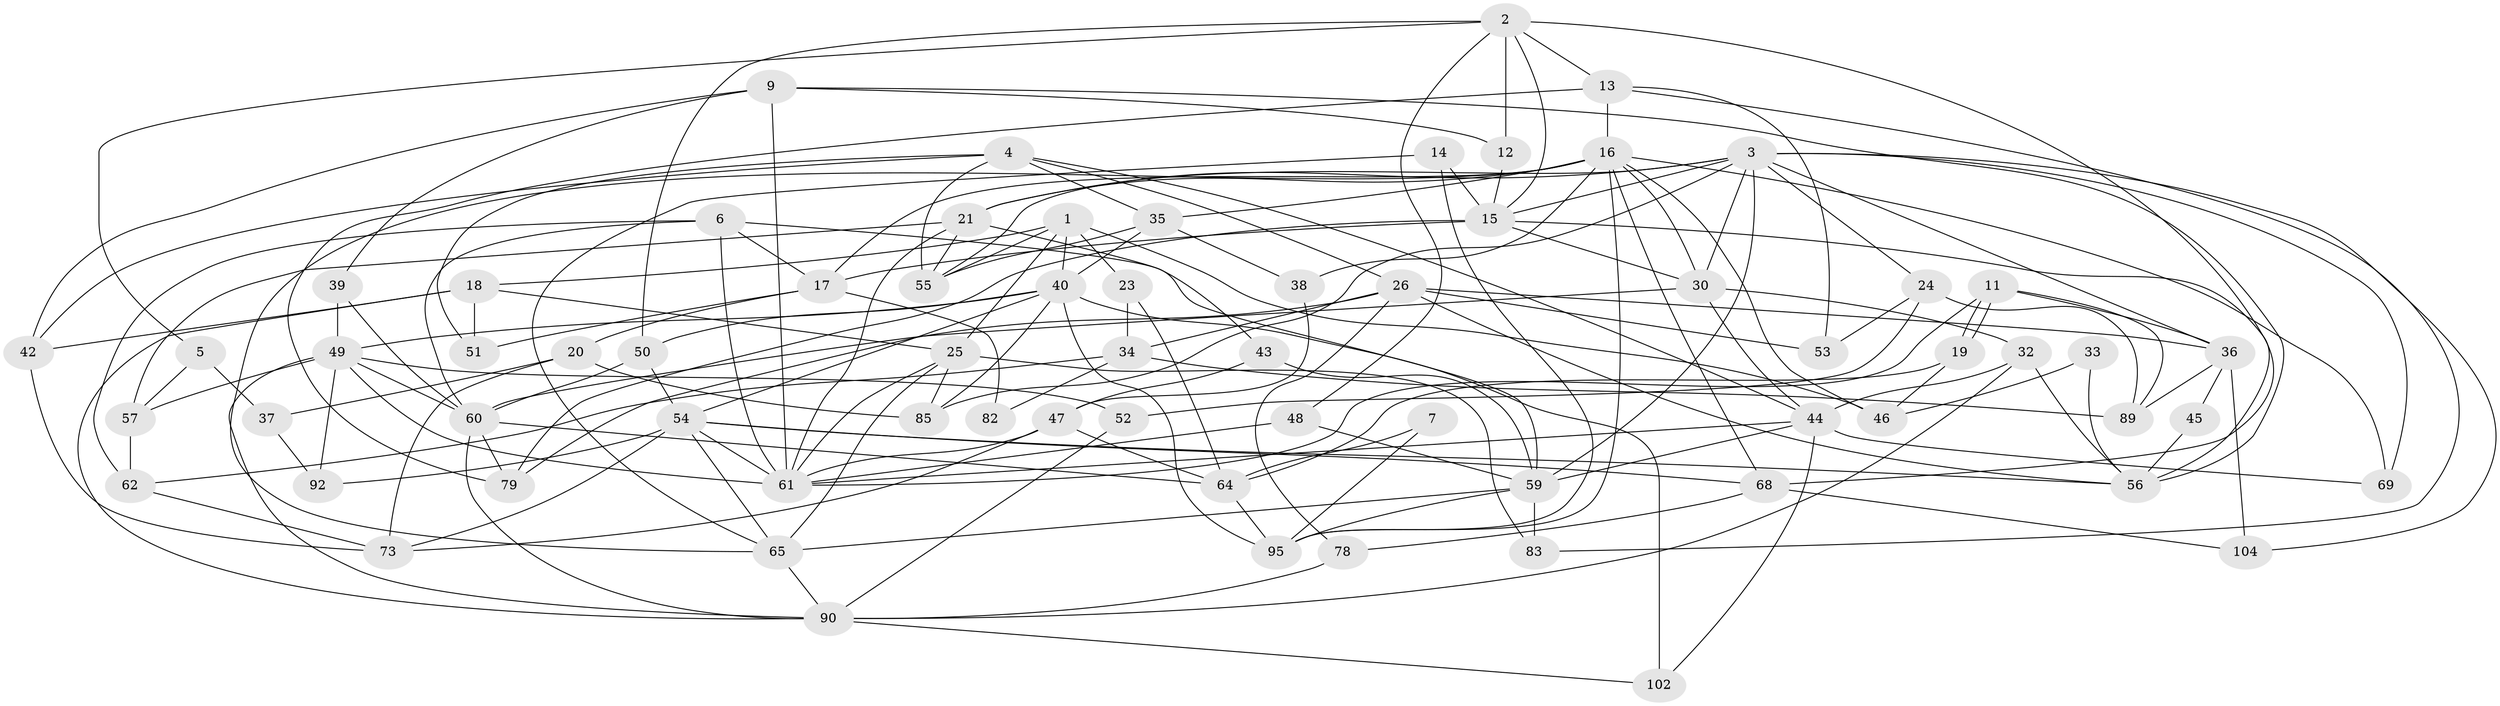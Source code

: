 // Generated by graph-tools (version 1.1) at 2025/52/02/27/25 19:52:02]
// undirected, 69 vertices, 170 edges
graph export_dot {
graph [start="1"]
  node [color=gray90,style=filled];
  1 [super="+10"];
  2 [super="+8"];
  3 [super="+101"];
  4 [super="+86"];
  5;
  6 [super="+76"];
  7;
  9 [super="+91"];
  11 [super="+100"];
  12;
  13 [super="+22"];
  14;
  15 [super="+94"];
  16 [super="+93"];
  17 [super="+28"];
  18 [super="+84"];
  19;
  20;
  21 [super="+27"];
  23;
  24 [super="+29"];
  25 [super="+63"];
  26 [super="+80"];
  30 [super="+31"];
  32 [super="+70"];
  33;
  34 [super="+74"];
  35 [super="+58"];
  36 [super="+41"];
  37;
  38;
  39;
  40 [super="+67"];
  42;
  43;
  44 [super="+71"];
  45;
  46;
  47 [super="+81"];
  48;
  49 [super="+77"];
  50;
  51;
  52;
  53;
  54 [super="+106"];
  55 [super="+88"];
  56 [super="+87"];
  57;
  59 [super="+99"];
  60 [super="+105"];
  61 [super="+66"];
  62 [super="+75"];
  64 [super="+96"];
  65 [super="+72"];
  68 [super="+98"];
  69;
  73;
  78;
  79;
  82;
  83;
  85;
  89;
  90 [super="+97"];
  92;
  95 [super="+103"];
  102;
  104;
  1 -- 23;
  1 -- 25;
  1 -- 18;
  1 -- 46;
  1 -- 55;
  1 -- 40;
  2 -- 12;
  2 -- 50;
  2 -- 5;
  2 -- 68;
  2 -- 48;
  2 -- 13;
  2 -- 15;
  3 -- 59;
  3 -- 36;
  3 -- 69;
  3 -- 104;
  3 -- 21;
  3 -- 85;
  3 -- 24;
  3 -- 30;
  3 -- 15;
  3 -- 55;
  4 -- 26;
  4 -- 55;
  4 -- 51;
  4 -- 42;
  4 -- 44;
  4 -- 35;
  5 -- 57;
  5 -- 37;
  6 -- 59;
  6 -- 17;
  6 -- 62;
  6 -- 60;
  6 -- 61;
  7 -- 95;
  7 -- 64;
  9 -- 61;
  9 -- 39;
  9 -- 56;
  9 -- 42;
  9 -- 12;
  11 -- 19;
  11 -- 19;
  11 -- 36;
  11 -- 61;
  11 -- 89;
  12 -- 15;
  13 -- 83;
  13 -- 53;
  13 -- 79;
  13 -- 16;
  14 -- 65;
  14 -- 95;
  14 -- 15;
  15 -- 56;
  15 -- 17;
  15 -- 30;
  15 -- 79;
  16 -- 68;
  16 -- 35 [weight=2];
  16 -- 95;
  16 -- 21;
  16 -- 69;
  16 -- 38;
  16 -- 46;
  16 -- 65;
  16 -- 17;
  16 -- 30;
  17 -- 82;
  17 -- 20;
  17 -- 51;
  18 -- 42;
  18 -- 51;
  18 -- 90;
  18 -- 25;
  19 -- 64;
  19 -- 46;
  20 -- 85;
  20 -- 37;
  20 -- 73;
  21 -- 43;
  21 -- 57;
  21 -- 61;
  21 -- 55;
  23 -- 34;
  23 -- 64;
  24 -- 89;
  24 -- 52;
  24 -- 53;
  25 -- 61;
  25 -- 65;
  25 -- 83;
  25 -- 85;
  26 -- 79;
  26 -- 53;
  26 -- 36;
  26 -- 78;
  26 -- 34;
  26 -- 56;
  30 -- 32;
  30 -- 60;
  30 -- 44;
  32 -- 44;
  32 -- 56;
  32 -- 90;
  33 -- 46;
  33 -- 56;
  34 -- 62;
  34 -- 82 [weight=2];
  34 -- 89;
  35 -- 38;
  35 -- 55;
  35 -- 40;
  36 -- 89;
  36 -- 104;
  36 -- 45;
  37 -- 92;
  38 -- 47;
  39 -- 49;
  39 -- 60;
  40 -- 85;
  40 -- 50;
  40 -- 102;
  40 -- 49;
  40 -- 54;
  40 -- 95;
  42 -- 73;
  43 -- 59;
  43 -- 47;
  44 -- 59;
  44 -- 61;
  44 -- 102;
  44 -- 69;
  45 -- 56 [weight=2];
  47 -- 73;
  47 -- 61;
  47 -- 64;
  48 -- 59;
  48 -- 61;
  49 -- 61;
  49 -- 52;
  49 -- 57;
  49 -- 90;
  49 -- 92;
  49 -- 60;
  50 -- 60;
  50 -- 54;
  52 -- 90;
  54 -- 92;
  54 -- 65;
  54 -- 73;
  54 -- 68;
  54 -- 61;
  54 -- 56;
  57 -- 62;
  59 -- 83;
  59 -- 95;
  59 -- 65;
  60 -- 90;
  60 -- 64;
  60 -- 79;
  62 -- 73;
  64 -- 95;
  65 -- 90;
  68 -- 104;
  68 -- 78;
  78 -- 90;
  90 -- 102;
}

